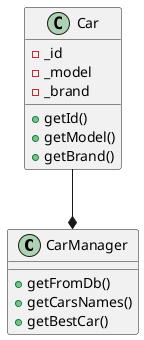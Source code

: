@startuml
class CarManager {

 +getFromDb()
 +getCarsNames()
 +getBestCar()
}

class Car {
 -_id
 -_model
 -_brand
 +getId()
 +getModel()
 +getBrand()
}

Car --* CarManager

@enduml



